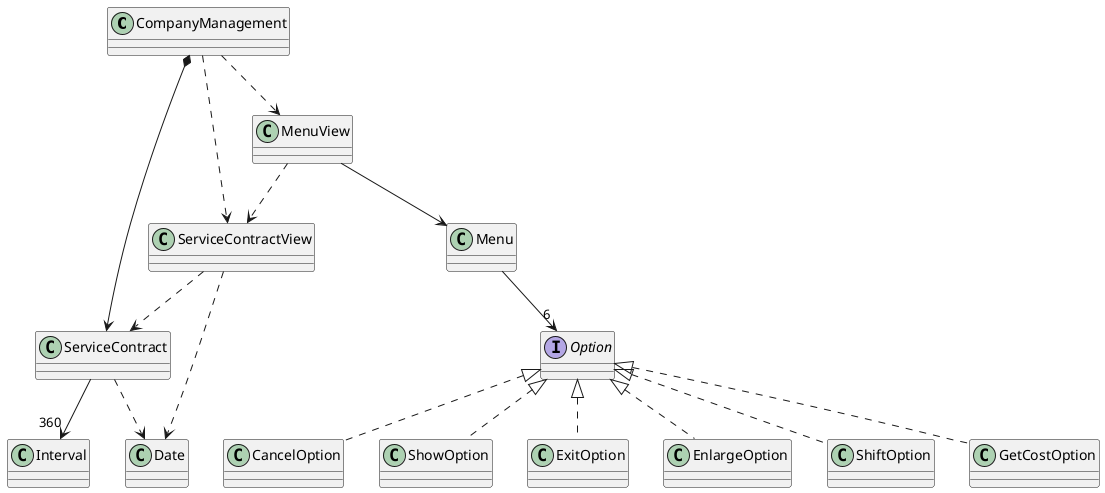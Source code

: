 @startuml
class CompanyManagement
class ServiceContract
class ServiceContractView
class MenuView
class Menu
class CancelOption
class ShowOption
class ExitOption
class EnlargeOption
class ShiftOption
class GetCostOption

class Date
class Interval

interface Option

CompanyManagement *--> ServiceContract
CompanyManagement ..> ServiceContractView
CompanyManagement ..> MenuView

ServiceContractView ..> ServiceContract
ServiceContractView ..> Date

ServiceContract ..> Date
ServiceContract --> "360" Interval

MenuView --> Menu
MenuView ..> ServiceContractView

Menu -->"6" Option
' Menu --> CancelOption
' Menu --> EnlargeOption
' Menu --> ExitOption
' Menu --> GetCostOption
' Menu --> ShiftOption
' Menu --> ShowOption

' CancelOption ..> ServiceContractView
' EnlargeOption ..> ServiceContractView
' ExitOption ..> ServiceContractView
' GetCostOption ..> ServiceContractView
' ShiftOption ..> ServiceContractView
' ShowOption ..> ServiceContractView

Option <|.. CancelOption
Option <|.. EnlargeOption
Option <|.. ExitOption
Option <|.. GetCostOption
Option <|.. ShiftOption
Option <|.. ShowOption

@enduml